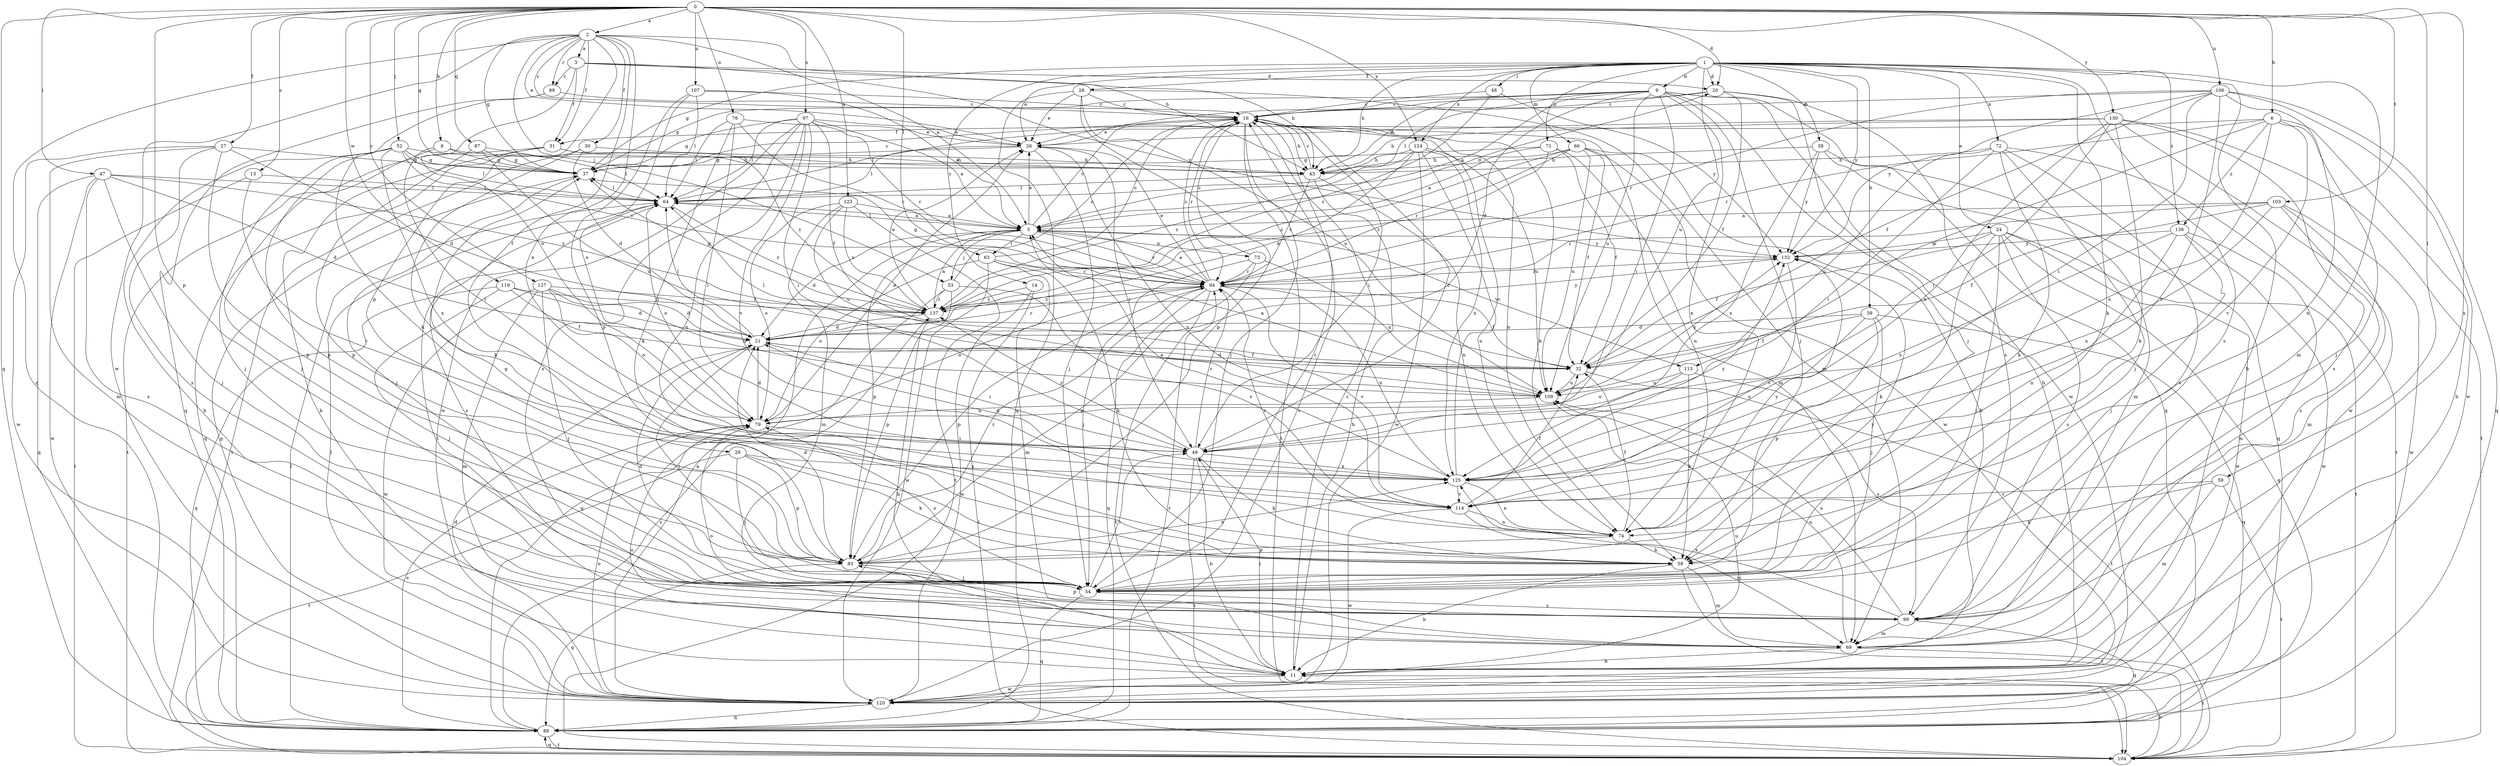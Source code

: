 strict digraph  {
0;
1;
2;
3;
5;
6;
8;
9;
11;
13;
14;
16;
20;
21;
24;
26;
27;
28;
29;
30;
31;
32;
37;
38;
39;
43;
47;
48;
49;
52;
53;
54;
58;
59;
63;
64;
66;
69;
71;
72;
73;
74;
76;
79;
83;
87;
88;
89;
94;
97;
99;
103;
104;
106;
107;
109;
113;
114;
119;
120;
123;
124;
125;
127;
130;
132;
136;
137;
0 -> 2  [label=a];
0 -> 6  [label=b];
0 -> 8  [label=b];
0 -> 13  [label=c];
0 -> 20  [label=d];
0 -> 27  [label=f];
0 -> 37  [label=g];
0 -> 47  [label=i];
0 -> 52  [label=j];
0 -> 59  [label=l];
0 -> 63  [label=l];
0 -> 76  [label=o];
0 -> 83  [label=p];
0 -> 87  [label=q];
0 -> 88  [label=q];
0 -> 97  [label=s];
0 -> 99  [label=s];
0 -> 103  [label=t];
0 -> 106  [label=u];
0 -> 107  [label=u];
0 -> 119  [label=w];
0 -> 123  [label=x];
0 -> 124  [label=x];
0 -> 127  [label=y];
0 -> 130  [label=y];
1 -> 9  [label=b];
1 -> 11  [label=b];
1 -> 14  [label=c];
1 -> 20  [label=d];
1 -> 24  [label=e];
1 -> 26  [label=e];
1 -> 28  [label=f];
1 -> 37  [label=g];
1 -> 38  [label=h];
1 -> 39  [label=h];
1 -> 43  [label=h];
1 -> 48  [label=i];
1 -> 58  [label=k];
1 -> 66  [label=m];
1 -> 69  [label=m];
1 -> 71  [label=n];
1 -> 72  [label=n];
1 -> 99  [label=s];
1 -> 109  [label=u];
1 -> 124  [label=x];
1 -> 132  [label=y];
1 -> 136  [label=z];
2 -> 3  [label=a];
2 -> 5  [label=a];
2 -> 16  [label=c];
2 -> 26  [label=e];
2 -> 29  [label=f];
2 -> 30  [label=f];
2 -> 31  [label=f];
2 -> 37  [label=g];
2 -> 43  [label=h];
2 -> 53  [label=j];
2 -> 83  [label=p];
2 -> 88  [label=q];
2 -> 89  [label=r];
2 -> 120  [label=w];
2 -> 125  [label=x];
3 -> 20  [label=d];
3 -> 31  [label=f];
3 -> 43  [label=h];
3 -> 79  [label=o];
3 -> 89  [label=r];
3 -> 132  [label=y];
5 -> 16  [label=c];
5 -> 20  [label=d];
5 -> 21  [label=d];
5 -> 26  [label=e];
5 -> 53  [label=j];
5 -> 63  [label=l];
5 -> 64  [label=l];
5 -> 73  [label=n];
5 -> 83  [label=p];
5 -> 94  [label=r];
5 -> 113  [label=v];
5 -> 132  [label=y];
6 -> 11  [label=b];
6 -> 31  [label=f];
6 -> 54  [label=j];
6 -> 94  [label=r];
6 -> 113  [label=v];
6 -> 114  [label=v];
6 -> 125  [label=x];
6 -> 136  [label=z];
8 -> 37  [label=g];
8 -> 43  [label=h];
8 -> 49  [label=i];
8 -> 54  [label=j];
9 -> 5  [label=a];
9 -> 11  [label=b];
9 -> 16  [label=c];
9 -> 21  [label=d];
9 -> 37  [label=g];
9 -> 43  [label=h];
9 -> 49  [label=i];
9 -> 54  [label=j];
9 -> 64  [label=l];
9 -> 74  [label=n];
9 -> 88  [label=q];
9 -> 109  [label=u];
9 -> 120  [label=w];
11 -> 16  [label=c];
11 -> 49  [label=i];
11 -> 64  [label=l];
11 -> 79  [label=o];
11 -> 109  [label=u];
11 -> 120  [label=w];
13 -> 64  [label=l];
13 -> 104  [label=t];
13 -> 114  [label=v];
14 -> 104  [label=t];
14 -> 120  [label=w];
14 -> 137  [label=z];
16 -> 26  [label=e];
16 -> 43  [label=h];
16 -> 49  [label=i];
16 -> 54  [label=j];
16 -> 58  [label=k];
16 -> 64  [label=l];
16 -> 69  [label=m];
16 -> 74  [label=n];
16 -> 94  [label=r];
16 -> 104  [label=t];
20 -> 16  [label=c];
20 -> 26  [label=e];
20 -> 32  [label=f];
20 -> 54  [label=j];
20 -> 99  [label=s];
21 -> 32  [label=f];
21 -> 49  [label=i];
21 -> 54  [label=j];
21 -> 64  [label=l];
21 -> 94  [label=r];
24 -> 32  [label=f];
24 -> 54  [label=j];
24 -> 58  [label=k];
24 -> 88  [label=q];
24 -> 99  [label=s];
24 -> 104  [label=t];
24 -> 120  [label=w];
24 -> 132  [label=y];
26 -> 37  [label=g];
26 -> 49  [label=i];
26 -> 54  [label=j];
26 -> 64  [label=l];
26 -> 114  [label=v];
27 -> 21  [label=d];
27 -> 37  [label=g];
27 -> 69  [label=m];
27 -> 83  [label=p];
27 -> 99  [label=s];
27 -> 120  [label=w];
28 -> 16  [label=c];
28 -> 26  [label=e];
28 -> 69  [label=m];
28 -> 83  [label=p];
28 -> 88  [label=q];
28 -> 109  [label=u];
29 -> 54  [label=j];
29 -> 58  [label=k];
29 -> 83  [label=p];
29 -> 104  [label=t];
29 -> 125  [label=x];
30 -> 21  [label=d];
30 -> 43  [label=h];
30 -> 58  [label=k];
30 -> 104  [label=t];
31 -> 11  [label=b];
31 -> 43  [label=h];
31 -> 88  [label=q];
31 -> 104  [label=t];
31 -> 137  [label=z];
32 -> 21  [label=d];
32 -> 64  [label=l];
32 -> 104  [label=t];
32 -> 109  [label=u];
37 -> 16  [label=c];
37 -> 54  [label=j];
37 -> 64  [label=l];
38 -> 43  [label=h];
38 -> 69  [label=m];
38 -> 88  [label=q];
38 -> 125  [label=x];
38 -> 132  [label=y];
39 -> 21  [label=d];
39 -> 32  [label=f];
39 -> 54  [label=j];
39 -> 83  [label=p];
39 -> 88  [label=q];
39 -> 125  [label=x];
43 -> 11  [label=b];
43 -> 16  [label=c];
43 -> 64  [label=l];
43 -> 74  [label=n];
43 -> 94  [label=r];
47 -> 21  [label=d];
47 -> 54  [label=j];
47 -> 64  [label=l];
47 -> 88  [label=q];
47 -> 99  [label=s];
47 -> 120  [label=w];
47 -> 137  [label=z];
48 -> 16  [label=c];
48 -> 132  [label=y];
48 -> 137  [label=z];
49 -> 11  [label=b];
49 -> 16  [label=c];
49 -> 58  [label=k];
49 -> 94  [label=r];
49 -> 104  [label=t];
49 -> 125  [label=x];
49 -> 137  [label=z];
52 -> 11  [label=b];
52 -> 37  [label=g];
52 -> 43  [label=h];
52 -> 54  [label=j];
52 -> 64  [label=l];
52 -> 83  [label=p];
52 -> 94  [label=r];
52 -> 125  [label=x];
53 -> 16  [label=c];
53 -> 83  [label=p];
53 -> 88  [label=q];
53 -> 114  [label=v];
53 -> 137  [label=z];
54 -> 16  [label=c];
54 -> 21  [label=d];
54 -> 49  [label=i];
54 -> 79  [label=o];
54 -> 88  [label=q];
54 -> 99  [label=s];
54 -> 132  [label=y];
58 -> 11  [label=b];
58 -> 37  [label=g];
58 -> 69  [label=m];
58 -> 104  [label=t];
59 -> 58  [label=k];
59 -> 69  [label=m];
59 -> 104  [label=t];
59 -> 114  [label=v];
63 -> 16  [label=c];
63 -> 58  [label=k];
63 -> 69  [label=m];
63 -> 79  [label=o];
63 -> 94  [label=r];
63 -> 120  [label=w];
64 -> 5  [label=a];
64 -> 79  [label=o];
64 -> 99  [label=s];
64 -> 137  [label=z];
66 -> 11  [label=b];
66 -> 32  [label=f];
66 -> 43  [label=h];
66 -> 94  [label=r];
66 -> 109  [label=u];
66 -> 120  [label=w];
66 -> 137  [label=z];
69 -> 11  [label=b];
69 -> 79  [label=o];
69 -> 104  [label=t];
69 -> 109  [label=u];
71 -> 5  [label=a];
71 -> 32  [label=f];
71 -> 37  [label=g];
71 -> 74  [label=n];
71 -> 137  [label=z];
72 -> 43  [label=h];
72 -> 49  [label=i];
72 -> 54  [label=j];
72 -> 58  [label=k];
72 -> 99  [label=s];
72 -> 104  [label=t];
72 -> 109  [label=u];
73 -> 16  [label=c];
73 -> 54  [label=j];
73 -> 83  [label=p];
73 -> 94  [label=r];
73 -> 109  [label=u];
74 -> 32  [label=f];
74 -> 58  [label=k];
74 -> 83  [label=p];
74 -> 94  [label=r];
74 -> 132  [label=y];
76 -> 26  [label=e];
76 -> 49  [label=i];
76 -> 58  [label=k];
76 -> 64  [label=l];
76 -> 94  [label=r];
79 -> 21  [label=d];
79 -> 26  [label=e];
79 -> 49  [label=i];
83 -> 21  [label=d];
83 -> 54  [label=j];
83 -> 88  [label=q];
83 -> 94  [label=r];
83 -> 125  [label=x];
87 -> 37  [label=g];
87 -> 64  [label=l];
87 -> 83  [label=p];
87 -> 109  [label=u];
88 -> 64  [label=l];
88 -> 79  [label=o];
88 -> 94  [label=r];
88 -> 104  [label=t];
88 -> 137  [label=z];
89 -> 16  [label=c];
89 -> 58  [label=k];
89 -> 88  [label=q];
94 -> 5  [label=a];
94 -> 16  [label=c];
94 -> 26  [label=e];
94 -> 32  [label=f];
94 -> 37  [label=g];
94 -> 79  [label=o];
94 -> 83  [label=p];
94 -> 88  [label=q];
94 -> 104  [label=t];
94 -> 114  [label=v];
94 -> 125  [label=x];
94 -> 137  [label=z];
97 -> 5  [label=a];
97 -> 26  [label=e];
97 -> 32  [label=f];
97 -> 37  [label=g];
97 -> 49  [label=i];
97 -> 64  [label=l];
97 -> 74  [label=n];
97 -> 94  [label=r];
97 -> 99  [label=s];
97 -> 114  [label=v];
97 -> 120  [label=w];
99 -> 69  [label=m];
99 -> 83  [label=p];
99 -> 88  [label=q];
99 -> 109  [label=u];
99 -> 125  [label=x];
103 -> 5  [label=a];
103 -> 32  [label=f];
103 -> 69  [label=m];
103 -> 94  [label=r];
103 -> 99  [label=s];
103 -> 120  [label=w];
103 -> 125  [label=x];
104 -> 11  [label=b];
104 -> 88  [label=q];
106 -> 16  [label=c];
106 -> 32  [label=f];
106 -> 49  [label=i];
106 -> 74  [label=n];
106 -> 88  [label=q];
106 -> 94  [label=r];
106 -> 114  [label=v];
106 -> 120  [label=w];
106 -> 132  [label=y];
107 -> 5  [label=a];
107 -> 16  [label=c];
107 -> 64  [label=l];
107 -> 79  [label=o];
107 -> 83  [label=p];
109 -> 5  [label=a];
109 -> 79  [label=o];
109 -> 132  [label=y];
113 -> 58  [label=k];
113 -> 79  [label=o];
113 -> 99  [label=s];
113 -> 109  [label=u];
114 -> 32  [label=f];
114 -> 69  [label=m];
114 -> 74  [label=n];
114 -> 120  [label=w];
119 -> 21  [label=d];
119 -> 32  [label=f];
119 -> 54  [label=j];
119 -> 88  [label=q];
119 -> 137  [label=z];
120 -> 5  [label=a];
120 -> 16  [label=c];
120 -> 21  [label=d];
120 -> 37  [label=g];
120 -> 64  [label=l];
120 -> 79  [label=o];
120 -> 88  [label=q];
123 -> 5  [label=a];
123 -> 69  [label=m];
123 -> 79  [label=o];
123 -> 104  [label=t];
123 -> 109  [label=u];
123 -> 137  [label=z];
124 -> 21  [label=d];
124 -> 43  [label=h];
124 -> 74  [label=n];
124 -> 109  [label=u];
124 -> 120  [label=w];
124 -> 125  [label=x];
124 -> 137  [label=z];
125 -> 5  [label=a];
125 -> 16  [label=c];
125 -> 21  [label=d];
125 -> 74  [label=n];
125 -> 114  [label=v];
125 -> 132  [label=y];
127 -> 21  [label=d];
127 -> 54  [label=j];
127 -> 69  [label=m];
127 -> 79  [label=o];
127 -> 109  [label=u];
127 -> 120  [label=w];
127 -> 137  [label=z];
130 -> 26  [label=e];
130 -> 43  [label=h];
130 -> 49  [label=i];
130 -> 58  [label=k];
130 -> 99  [label=s];
130 -> 104  [label=t];
130 -> 120  [label=w];
130 -> 125  [label=x];
132 -> 94  [label=r];
132 -> 114  [label=v];
136 -> 54  [label=j];
136 -> 69  [label=m];
136 -> 74  [label=n];
136 -> 120  [label=w];
136 -> 125  [label=x];
136 -> 132  [label=y];
137 -> 5  [label=a];
137 -> 11  [label=b];
137 -> 21  [label=d];
137 -> 26  [label=e];
137 -> 37  [label=g];
137 -> 132  [label=y];
}
